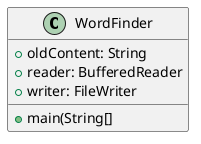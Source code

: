 @startuml

class WordFinder
{
+oldContent: String
+reader: BufferedReader
+writer: FileWriter
+main(String[]
}

@enduml